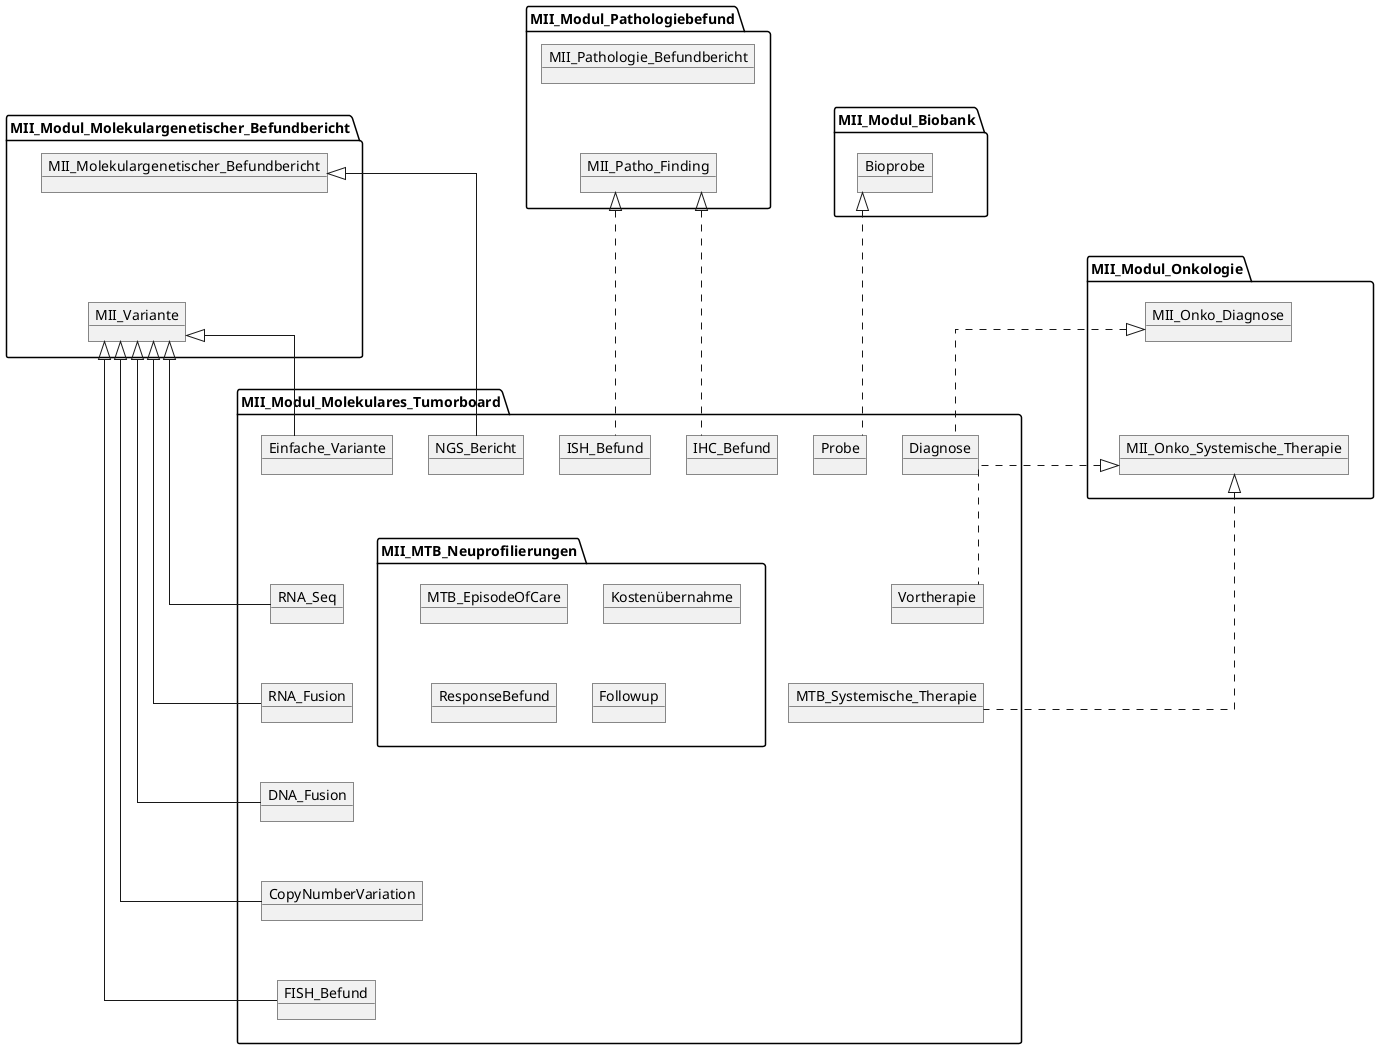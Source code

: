 @startuml MII_MTB_Overview
skinparam Linetype ortho
'skinparam linetype polyline

package MII_Modul_Biobank {
 object Bioprobe

}

package MII_Modul_Pathologiebefund {
    object MII_Pathologie_Befundbericht
    object MII_Patho_Finding
    MII_Pathologie_Befundbericht -[hidden]down- MII_Patho_Finding
   
}

package MII_Modul_Molekulargenetischer_Befundbericht {
object MII_Molekulargenetischer_Befundbericht
object MII_Variante
}
package MII_Modul_Onkologie {
    object MII_Onko_Diagnose
    object MII_Onko_Systemische_Therapie
}

package MII_Modul_Molekulares_Tumorboard {
    object Probe
    Bioprobe <|... Probe

    object IHC_Befund
    object ISH_Befund
    MII_Patho_Finding <|... IHC_Befund 
    MII_Patho_Finding <|... ISH_Befund  

    object NGS_Bericht 
    MII_Molekulargenetischer_Befundbericht <|-left-- NGS_Bericht
    MII_Molekulargenetischer_Befundbericht -[hidden]down- MII_Variante

    object Einfache_Variante
    object RNA_Seq
    object RNA_Fusion
    object DNA_Fusion
    object CopyNumberVariation
    object FISH_Befund

    MII_Variante <|--- Einfache_Variante
    MII_Variante <|--- RNA_Seq
    MII_Variante <|--- RNA_Fusion
    MII_Variante <|--- DNA_Fusion
    MII_Variante <|--- CopyNumberVariation
    MII_Variante <|--- FISH_Befund
    Einfache_Variante -[hidden]down- RNA_Seq
    RNA_Seq -[hidden]down- RNA_Fusion
    RNA_Fusion -[hidden]down- DNA_Fusion
    DNA_Fusion -[hidden]down- CopyNumberVariation
    CopyNumberVariation -[hidden]down- FISH_Befund

    object Diagnose
    object Vortherapie
    object MTB_Systemische_Therapie
    MII_Onko_Diagnose <|... Diagnose
    MII_Onko_Systemische_Therapie <|... Vortherapie
    MII_Onko_Systemische_Therapie <|... MTB_Systemische_Therapie
    ISH_Befund -[hidden]right- IHC_Befund 
    Diagnose  -[hidden]down-Vortherapie
    Vortherapie -[hidden]down- MTB_Systemische_Therapie
    


package MII_MTB_Neuprofilierungen {
    object MTB_EpisodeOfCare
    object Kostenübernahme
    object ResponseBefund
    object Followup
    }
ISH_Befund -[hidden]down- MII_MTB_Neuprofilierungen
}
MII_Modul_Biobank -[hidden]left-  MII_Modul_Molekulares_Tumorboard
MII_Modul_Onkologie -[hidden]left-  MII_Modul_Molekulares_Tumorboard
MII_Modul_Onkologie -[hidden]left-  MTB_Systemische_Therapie
MII_Modul_Onkologie -[hidden]left-   Diagnose
MII_Onko_Diagnose -[hidden]down- MII_Onko_Systemische_Therapie

@enduml